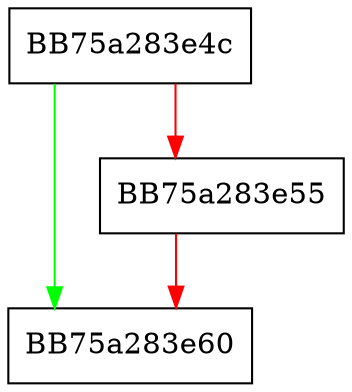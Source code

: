 digraph sqlite3SelectDelete {
  node [shape="box"];
  graph [splines=ortho];
  BB75a283e4c -> BB75a283e60 [color="green"];
  BB75a283e4c -> BB75a283e55 [color="red"];
  BB75a283e55 -> BB75a283e60 [color="red"];
}